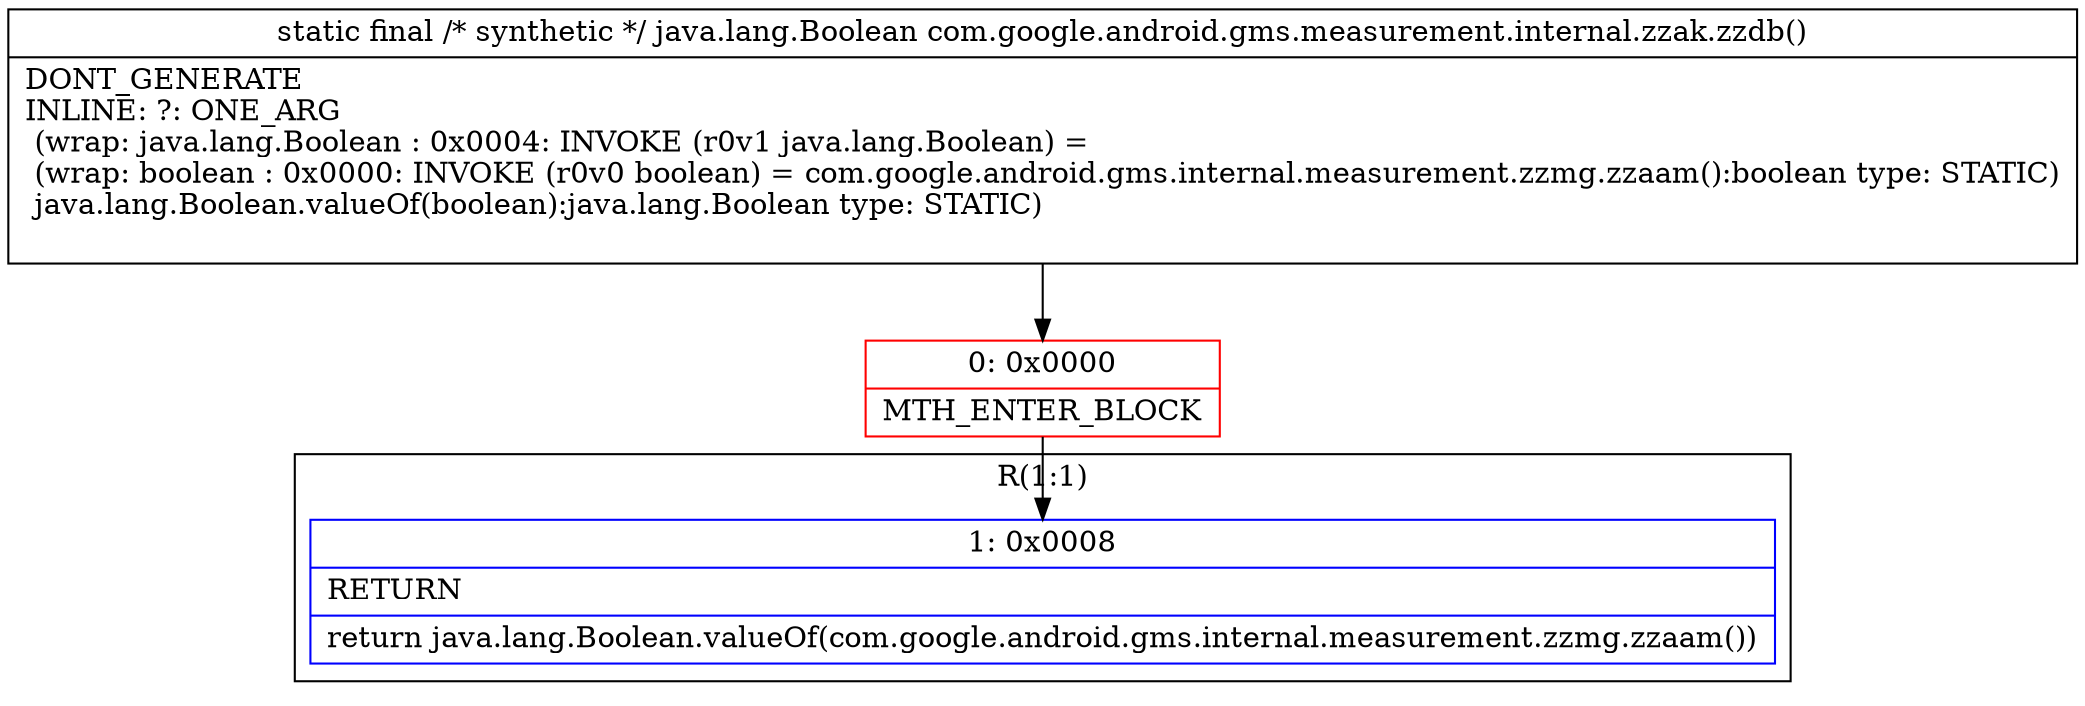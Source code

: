 digraph "CFG forcom.google.android.gms.measurement.internal.zzak.zzdb()Ljava\/lang\/Boolean;" {
subgraph cluster_Region_964716450 {
label = "R(1:1)";
node [shape=record,color=blue];
Node_1 [shape=record,label="{1\:\ 0x0008|RETURN\l|return java.lang.Boolean.valueOf(com.google.android.gms.internal.measurement.zzmg.zzaam())\l}"];
}
Node_0 [shape=record,color=red,label="{0\:\ 0x0000|MTH_ENTER_BLOCK\l}"];
MethodNode[shape=record,label="{static final \/* synthetic *\/ java.lang.Boolean com.google.android.gms.measurement.internal.zzak.zzdb()  | DONT_GENERATE\lINLINE: ?: ONE_ARG  \l  (wrap: java.lang.Boolean : 0x0004: INVOKE  (r0v1 java.lang.Boolean) = \l  (wrap: boolean : 0x0000: INVOKE  (r0v0 boolean) =  com.google.android.gms.internal.measurement.zzmg.zzaam():boolean type: STATIC)\l java.lang.Boolean.valueOf(boolean):java.lang.Boolean type: STATIC)\l\l}"];
MethodNode -> Node_0;
Node_0 -> Node_1;
}

